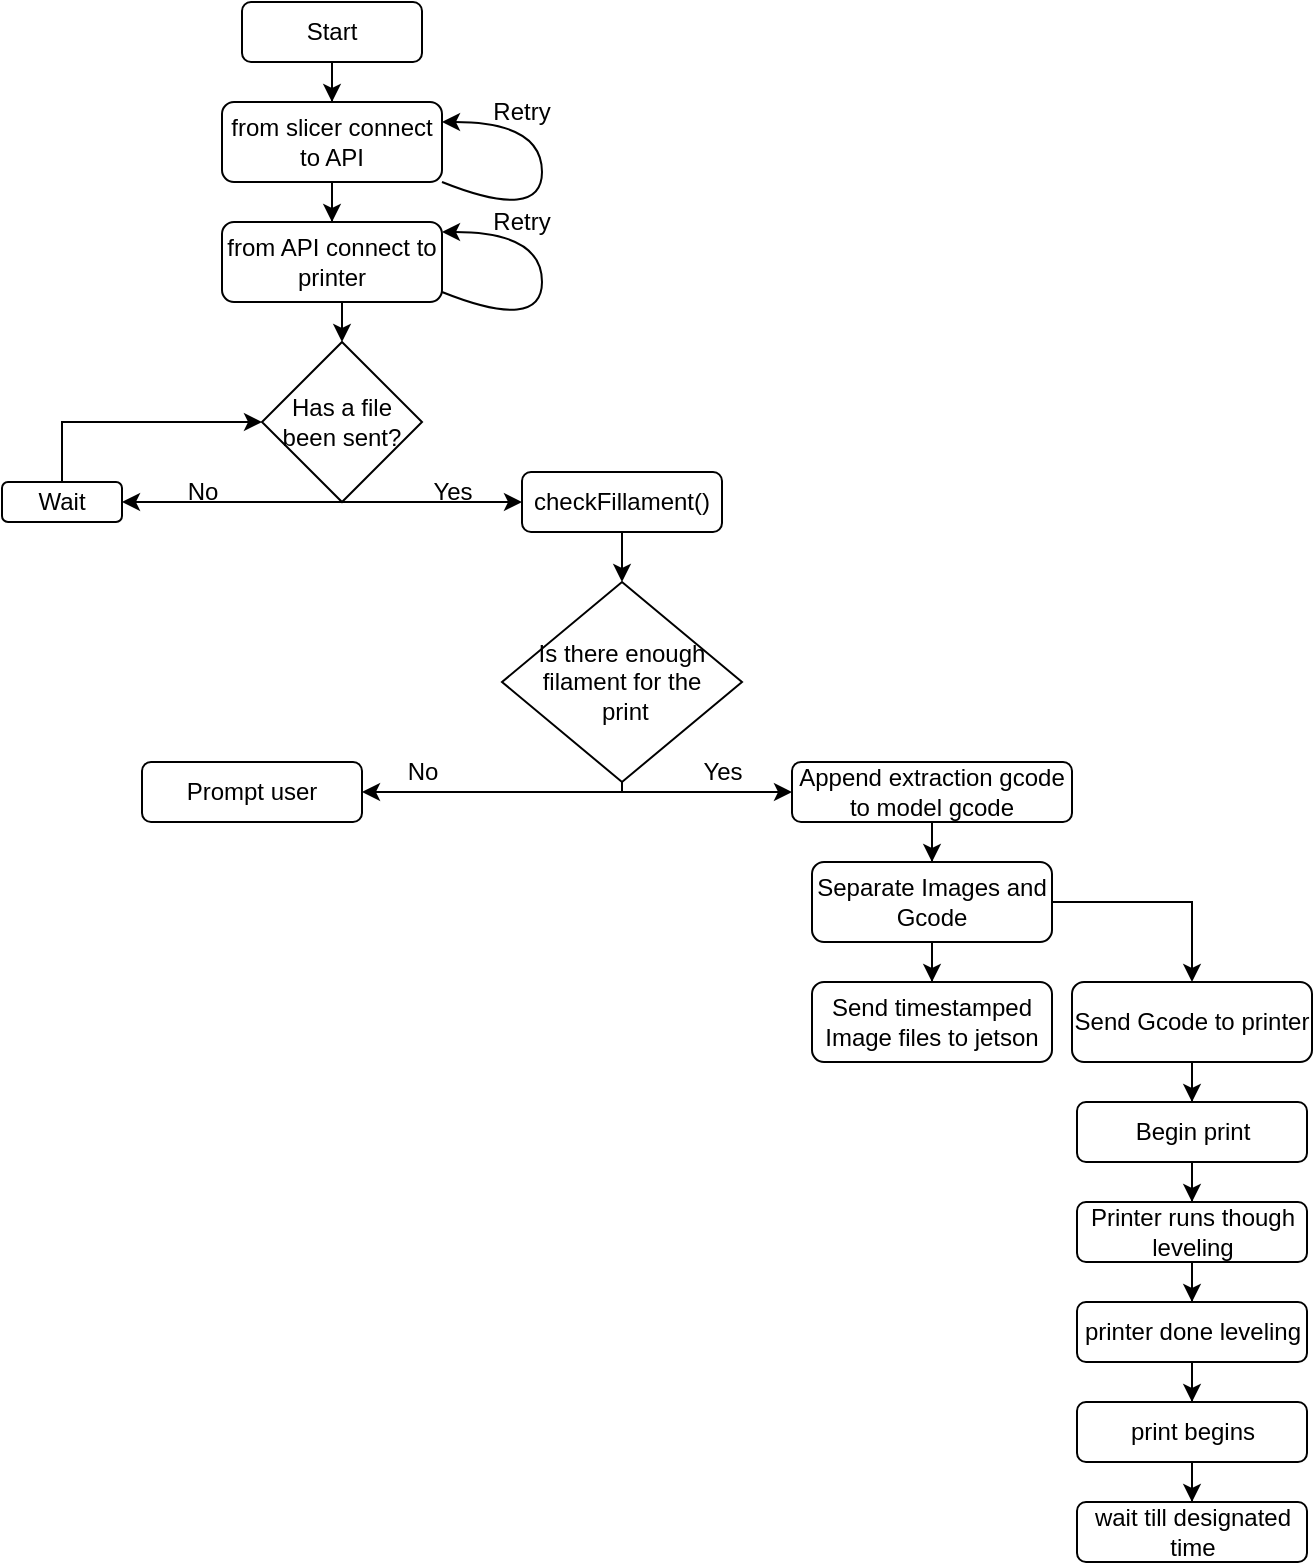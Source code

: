 <mxfile version="26.0.9">
  <diagram name="Page-1" id="kYooNpCp2hI3CkGdYWUN">
    <mxGraphModel dx="1434" dy="772" grid="1" gridSize="10" guides="1" tooltips="1" connect="1" arrows="1" fold="1" page="1" pageScale="1" pageWidth="1100" pageHeight="1700" math="0" shadow="0">
      <root>
        <mxCell id="0" />
        <mxCell id="1" parent="0" />
        <mxCell id="pvzHqOEDjz9k87qh_aGD-4" style="edgeStyle=orthogonalEdgeStyle;rounded=0;orthogonalLoop=1;jettySize=auto;html=1;" edge="1" parent="1" source="pvzHqOEDjz9k87qh_aGD-1" target="pvzHqOEDjz9k87qh_aGD-2">
          <mxGeometry relative="1" as="geometry" />
        </mxCell>
        <mxCell id="pvzHqOEDjz9k87qh_aGD-1" value="Start" style="rounded=1;whiteSpace=wrap;html=1;" vertex="1" parent="1">
          <mxGeometry x="150" y="10" width="90" height="30" as="geometry" />
        </mxCell>
        <mxCell id="pvzHqOEDjz9k87qh_aGD-5" style="edgeStyle=orthogonalEdgeStyle;rounded=0;orthogonalLoop=1;jettySize=auto;html=1;" edge="1" parent="1" source="pvzHqOEDjz9k87qh_aGD-2" target="pvzHqOEDjz9k87qh_aGD-3">
          <mxGeometry relative="1" as="geometry" />
        </mxCell>
        <mxCell id="pvzHqOEDjz9k87qh_aGD-2" value="from slicer connect to API" style="rounded=1;whiteSpace=wrap;html=1;" vertex="1" parent="1">
          <mxGeometry x="140" y="60" width="110" height="40" as="geometry" />
        </mxCell>
        <mxCell id="pvzHqOEDjz9k87qh_aGD-25" style="edgeStyle=orthogonalEdgeStyle;rounded=0;orthogonalLoop=1;jettySize=auto;html=1;entryX=0.5;entryY=0;entryDx=0;entryDy=0;" edge="1" parent="1" source="pvzHqOEDjz9k87qh_aGD-3" target="pvzHqOEDjz9k87qh_aGD-10">
          <mxGeometry relative="1" as="geometry">
            <mxPoint x="210" y="180" as="targetPoint" />
            <Array as="points">
              <mxPoint x="200" y="170" />
              <mxPoint x="200" y="170" />
            </Array>
          </mxGeometry>
        </mxCell>
        <mxCell id="pvzHqOEDjz9k87qh_aGD-3" value="from API connect to printer" style="rounded=1;whiteSpace=wrap;html=1;" vertex="1" parent="1">
          <mxGeometry x="140" y="120" width="110" height="40" as="geometry" />
        </mxCell>
        <mxCell id="pvzHqOEDjz9k87qh_aGD-6" value="" style="curved=1;endArrow=classic;html=1;rounded=0;" edge="1" parent="1">
          <mxGeometry width="50" height="50" relative="1" as="geometry">
            <mxPoint x="250" y="100" as="sourcePoint" />
            <mxPoint x="250" y="70" as="targetPoint" />
            <Array as="points">
              <mxPoint x="300" y="120" />
              <mxPoint x="300" y="70" />
              <mxPoint x="250" y="70" />
            </Array>
          </mxGeometry>
        </mxCell>
        <mxCell id="pvzHqOEDjz9k87qh_aGD-7" value="Retry" style="text;html=1;align=center;verticalAlign=middle;whiteSpace=wrap;rounded=0;" vertex="1" parent="1">
          <mxGeometry x="260" y="50" width="60" height="30" as="geometry" />
        </mxCell>
        <mxCell id="pvzHqOEDjz9k87qh_aGD-8" value="Retry" style="text;html=1;align=center;verticalAlign=middle;whiteSpace=wrap;rounded=0;" vertex="1" parent="1">
          <mxGeometry x="260" y="105" width="60" height="30" as="geometry" />
        </mxCell>
        <mxCell id="pvzHqOEDjz9k87qh_aGD-9" value="" style="curved=1;endArrow=classic;html=1;rounded=0;" edge="1" parent="1">
          <mxGeometry width="50" height="50" relative="1" as="geometry">
            <mxPoint x="250" y="155" as="sourcePoint" />
            <mxPoint x="250" y="125" as="targetPoint" />
            <Array as="points">
              <mxPoint x="300" y="175" />
              <mxPoint x="300" y="125" />
              <mxPoint x="250" y="125" />
            </Array>
          </mxGeometry>
        </mxCell>
        <mxCell id="pvzHqOEDjz9k87qh_aGD-14" style="edgeStyle=orthogonalEdgeStyle;rounded=0;orthogonalLoop=1;jettySize=auto;html=1;" edge="1" parent="1" source="pvzHqOEDjz9k87qh_aGD-10">
          <mxGeometry relative="1" as="geometry">
            <mxPoint x="90" y="260" as="targetPoint" />
            <Array as="points">
              <mxPoint x="101" y="260" />
            </Array>
          </mxGeometry>
        </mxCell>
        <mxCell id="pvzHqOEDjz9k87qh_aGD-21" style="edgeStyle=orthogonalEdgeStyle;rounded=0;orthogonalLoop=1;jettySize=auto;html=1;" edge="1" parent="1" source="pvzHqOEDjz9k87qh_aGD-10" target="pvzHqOEDjz9k87qh_aGD-20">
          <mxGeometry relative="1" as="geometry">
            <Array as="points">
              <mxPoint x="250" y="260" />
              <mxPoint x="250" y="260" />
            </Array>
          </mxGeometry>
        </mxCell>
        <mxCell id="pvzHqOEDjz9k87qh_aGD-10" value="Has a file been sent?" style="rhombus;whiteSpace=wrap;html=1;" vertex="1" parent="1">
          <mxGeometry x="160" y="180" width="80" height="80" as="geometry" />
        </mxCell>
        <mxCell id="pvzHqOEDjz9k87qh_aGD-16" style="edgeStyle=orthogonalEdgeStyle;rounded=0;orthogonalLoop=1;jettySize=auto;html=1;entryX=0;entryY=0.5;entryDx=0;entryDy=0;" edge="1" parent="1" source="pvzHqOEDjz9k87qh_aGD-13" target="pvzHqOEDjz9k87qh_aGD-10">
          <mxGeometry relative="1" as="geometry">
            <Array as="points">
              <mxPoint x="60" y="220" />
            </Array>
          </mxGeometry>
        </mxCell>
        <mxCell id="pvzHqOEDjz9k87qh_aGD-13" value="Wait" style="rounded=1;whiteSpace=wrap;html=1;" vertex="1" parent="1">
          <mxGeometry x="30" y="250" width="60" height="20" as="geometry" />
        </mxCell>
        <mxCell id="pvzHqOEDjz9k87qh_aGD-15" value="No" style="text;html=1;align=center;verticalAlign=middle;resizable=0;points=[];autosize=1;strokeColor=none;fillColor=none;" vertex="1" parent="1">
          <mxGeometry x="110" y="240" width="40" height="30" as="geometry" />
        </mxCell>
        <mxCell id="pvzHqOEDjz9k87qh_aGD-18" value="Yes" style="text;html=1;align=center;verticalAlign=middle;resizable=0;points=[];autosize=1;strokeColor=none;fillColor=none;" vertex="1" parent="1">
          <mxGeometry x="235" y="240" width="40" height="30" as="geometry" />
        </mxCell>
        <mxCell id="pvzHqOEDjz9k87qh_aGD-24" style="edgeStyle=orthogonalEdgeStyle;rounded=0;orthogonalLoop=1;jettySize=auto;html=1;" edge="1" parent="1" source="pvzHqOEDjz9k87qh_aGD-20" target="pvzHqOEDjz9k87qh_aGD-22">
          <mxGeometry relative="1" as="geometry" />
        </mxCell>
        <mxCell id="pvzHqOEDjz9k87qh_aGD-20" value="checkFillament()" style="rounded=1;whiteSpace=wrap;html=1;" vertex="1" parent="1">
          <mxGeometry x="290" y="245" width="100" height="30" as="geometry" />
        </mxCell>
        <mxCell id="pvzHqOEDjz9k87qh_aGD-31" style="edgeStyle=orthogonalEdgeStyle;rounded=0;orthogonalLoop=1;jettySize=auto;html=1;entryX=1;entryY=0.5;entryDx=0;entryDy=0;" edge="1" parent="1" source="pvzHqOEDjz9k87qh_aGD-22" target="pvzHqOEDjz9k87qh_aGD-26">
          <mxGeometry relative="1" as="geometry">
            <Array as="points">
              <mxPoint x="340" y="405" />
            </Array>
          </mxGeometry>
        </mxCell>
        <mxCell id="pvzHqOEDjz9k87qh_aGD-33" style="edgeStyle=orthogonalEdgeStyle;rounded=0;orthogonalLoop=1;jettySize=auto;html=1;entryX=0;entryY=0.5;entryDx=0;entryDy=0;" edge="1" parent="1" source="pvzHqOEDjz9k87qh_aGD-22" target="pvzHqOEDjz9k87qh_aGD-32">
          <mxGeometry relative="1" as="geometry">
            <Array as="points">
              <mxPoint x="340" y="405" />
            </Array>
          </mxGeometry>
        </mxCell>
        <mxCell id="pvzHqOEDjz9k87qh_aGD-22" value="Is there enough filament for the&lt;div&gt;&amp;nbsp;print&lt;/div&gt;" style="rhombus;whiteSpace=wrap;html=1;" vertex="1" parent="1">
          <mxGeometry x="280" y="300" width="120" height="100" as="geometry" />
        </mxCell>
        <mxCell id="pvzHqOEDjz9k87qh_aGD-26" value="Prompt user" style="rounded=1;whiteSpace=wrap;html=1;" vertex="1" parent="1">
          <mxGeometry x="100" y="390" width="110" height="30" as="geometry" />
        </mxCell>
        <mxCell id="pvzHqOEDjz9k87qh_aGD-30" value="No" style="text;html=1;align=center;verticalAlign=middle;resizable=0;points=[];autosize=1;strokeColor=none;fillColor=none;" vertex="1" parent="1">
          <mxGeometry x="220" y="380" width="40" height="30" as="geometry" />
        </mxCell>
        <mxCell id="pvzHqOEDjz9k87qh_aGD-39" style="edgeStyle=orthogonalEdgeStyle;rounded=0;orthogonalLoop=1;jettySize=auto;html=1;entryX=0.5;entryY=0;entryDx=0;entryDy=0;" edge="1" parent="1" source="pvzHqOEDjz9k87qh_aGD-32" target="pvzHqOEDjz9k87qh_aGD-38">
          <mxGeometry relative="1" as="geometry" />
        </mxCell>
        <mxCell id="pvzHqOEDjz9k87qh_aGD-32" value="Append extraction gcode to model gcode" style="rounded=1;whiteSpace=wrap;html=1;" vertex="1" parent="1">
          <mxGeometry x="425" y="390" width="140" height="30" as="geometry" />
        </mxCell>
        <mxCell id="pvzHqOEDjz9k87qh_aGD-34" value="Yes" style="text;html=1;align=center;verticalAlign=middle;resizable=0;points=[];autosize=1;strokeColor=none;fillColor=none;" vertex="1" parent="1">
          <mxGeometry x="370" y="380" width="40" height="30" as="geometry" />
        </mxCell>
        <mxCell id="pvzHqOEDjz9k87qh_aGD-37" value="Send timestamped Image files to jetson" style="rounded=1;whiteSpace=wrap;html=1;" vertex="1" parent="1">
          <mxGeometry x="435" y="500" width="120" height="40" as="geometry" />
        </mxCell>
        <mxCell id="pvzHqOEDjz9k87qh_aGD-40" style="edgeStyle=orthogonalEdgeStyle;rounded=0;orthogonalLoop=1;jettySize=auto;html=1;entryX=0.5;entryY=0;entryDx=0;entryDy=0;" edge="1" parent="1" source="pvzHqOEDjz9k87qh_aGD-38" target="pvzHqOEDjz9k87qh_aGD-37">
          <mxGeometry relative="1" as="geometry" />
        </mxCell>
        <mxCell id="pvzHqOEDjz9k87qh_aGD-42" style="edgeStyle=orthogonalEdgeStyle;rounded=0;orthogonalLoop=1;jettySize=auto;html=1;entryX=0.5;entryY=0;entryDx=0;entryDy=0;" edge="1" parent="1" source="pvzHqOEDjz9k87qh_aGD-38" target="pvzHqOEDjz9k87qh_aGD-41">
          <mxGeometry relative="1" as="geometry" />
        </mxCell>
        <mxCell id="pvzHqOEDjz9k87qh_aGD-38" value="Separate Images and Gcode" style="rounded=1;whiteSpace=wrap;html=1;" vertex="1" parent="1">
          <mxGeometry x="435" y="440" width="120" height="40" as="geometry" />
        </mxCell>
        <mxCell id="pvzHqOEDjz9k87qh_aGD-44" style="edgeStyle=orthogonalEdgeStyle;rounded=0;orthogonalLoop=1;jettySize=auto;html=1;entryX=0.5;entryY=0;entryDx=0;entryDy=0;" edge="1" parent="1" source="pvzHqOEDjz9k87qh_aGD-41" target="pvzHqOEDjz9k87qh_aGD-43">
          <mxGeometry relative="1" as="geometry" />
        </mxCell>
        <mxCell id="pvzHqOEDjz9k87qh_aGD-41" value="Send Gcode to printer" style="rounded=1;whiteSpace=wrap;html=1;" vertex="1" parent="1">
          <mxGeometry x="565" y="500" width="120" height="40" as="geometry" />
        </mxCell>
        <mxCell id="pvzHqOEDjz9k87qh_aGD-47" style="edgeStyle=orthogonalEdgeStyle;rounded=0;orthogonalLoop=1;jettySize=auto;html=1;" edge="1" parent="1" source="pvzHqOEDjz9k87qh_aGD-43" target="pvzHqOEDjz9k87qh_aGD-45">
          <mxGeometry relative="1" as="geometry" />
        </mxCell>
        <mxCell id="pvzHqOEDjz9k87qh_aGD-43" value="Begin print" style="rounded=1;whiteSpace=wrap;html=1;" vertex="1" parent="1">
          <mxGeometry x="567.5" y="560" width="115" height="30" as="geometry" />
        </mxCell>
        <mxCell id="pvzHqOEDjz9k87qh_aGD-49" style="edgeStyle=orthogonalEdgeStyle;rounded=0;orthogonalLoop=1;jettySize=auto;html=1;" edge="1" parent="1" source="pvzHqOEDjz9k87qh_aGD-45" target="pvzHqOEDjz9k87qh_aGD-48">
          <mxGeometry relative="1" as="geometry" />
        </mxCell>
        <mxCell id="pvzHqOEDjz9k87qh_aGD-45" value="Printer runs though leveling" style="rounded=1;whiteSpace=wrap;html=1;" vertex="1" parent="1">
          <mxGeometry x="567.5" y="610" width="115" height="30" as="geometry" />
        </mxCell>
        <mxCell id="pvzHqOEDjz9k87qh_aGD-51" style="edgeStyle=orthogonalEdgeStyle;rounded=0;orthogonalLoop=1;jettySize=auto;html=1;" edge="1" parent="1" source="pvzHqOEDjz9k87qh_aGD-48" target="pvzHqOEDjz9k87qh_aGD-50">
          <mxGeometry relative="1" as="geometry" />
        </mxCell>
        <mxCell id="pvzHqOEDjz9k87qh_aGD-48" value="printer done leveling" style="rounded=1;whiteSpace=wrap;html=1;" vertex="1" parent="1">
          <mxGeometry x="567.5" y="660" width="115" height="30" as="geometry" />
        </mxCell>
        <mxCell id="pvzHqOEDjz9k87qh_aGD-53" style="edgeStyle=orthogonalEdgeStyle;rounded=0;orthogonalLoop=1;jettySize=auto;html=1;" edge="1" parent="1" source="pvzHqOEDjz9k87qh_aGD-50" target="pvzHqOEDjz9k87qh_aGD-52">
          <mxGeometry relative="1" as="geometry" />
        </mxCell>
        <mxCell id="pvzHqOEDjz9k87qh_aGD-50" value="print begins" style="rounded=1;whiteSpace=wrap;html=1;" vertex="1" parent="1">
          <mxGeometry x="567.5" y="710" width="115" height="30" as="geometry" />
        </mxCell>
        <mxCell id="pvzHqOEDjz9k87qh_aGD-52" value="wait till designated time" style="rounded=1;whiteSpace=wrap;html=1;" vertex="1" parent="1">
          <mxGeometry x="567.5" y="760" width="115" height="30" as="geometry" />
        </mxCell>
      </root>
    </mxGraphModel>
  </diagram>
</mxfile>

